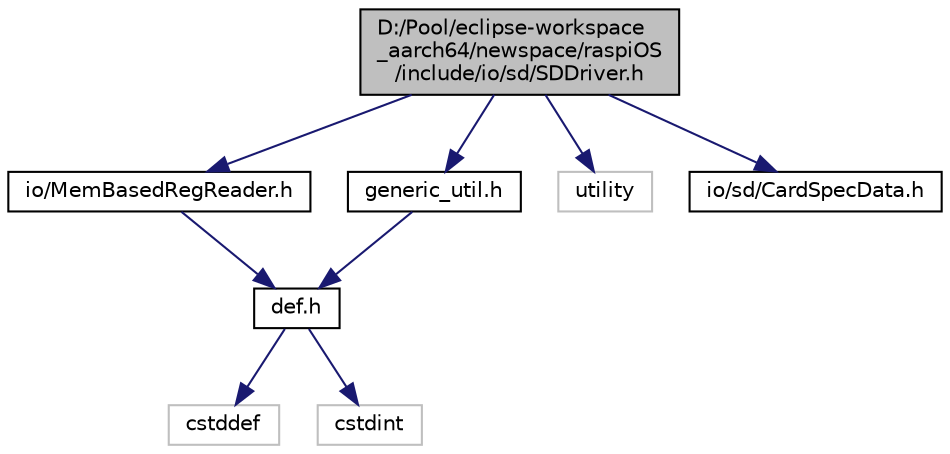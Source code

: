 digraph "D:/Pool/eclipse-workspace_aarch64/newspace/raspiOS/include/io/sd/SDDriver.h"
{
  edge [fontname="Helvetica",fontsize="10",labelfontname="Helvetica",labelfontsize="10"];
  node [fontname="Helvetica",fontsize="10",shape=record];
  Node1908 [label="D:/Pool/eclipse-workspace\l_aarch64/newspace/raspiOS\l/include/io/sd/SDDriver.h",height=0.2,width=0.4,color="black", fillcolor="grey75", style="filled", fontcolor="black"];
  Node1908 -> Node1909 [color="midnightblue",fontsize="10",style="solid",fontname="Helvetica"];
  Node1909 [label="io/MemBasedRegReader.h",height=0.2,width=0.4,color="black", fillcolor="white", style="filled",URL="$da/d46/_mem_based_reg_reader_8h.html"];
  Node1909 -> Node1910 [color="midnightblue",fontsize="10",style="solid",fontname="Helvetica"];
  Node1910 [label="def.h",height=0.2,width=0.4,color="black", fillcolor="white", style="filled",URL="$d4/da4/def_8h.html"];
  Node1910 -> Node1911 [color="midnightblue",fontsize="10",style="solid",fontname="Helvetica"];
  Node1911 [label="cstddef",height=0.2,width=0.4,color="grey75", fillcolor="white", style="filled"];
  Node1910 -> Node1912 [color="midnightblue",fontsize="10",style="solid",fontname="Helvetica"];
  Node1912 [label="cstdint",height=0.2,width=0.4,color="grey75", fillcolor="white", style="filled"];
  Node1908 -> Node1913 [color="midnightblue",fontsize="10",style="solid",fontname="Helvetica"];
  Node1913 [label="generic_util.h",height=0.2,width=0.4,color="black", fillcolor="white", style="filled",URL="$d6/d93/generic__util_8h.html"];
  Node1913 -> Node1910 [color="midnightblue",fontsize="10",style="solid",fontname="Helvetica"];
  Node1908 -> Node1914 [color="midnightblue",fontsize="10",style="solid",fontname="Helvetica"];
  Node1914 [label="utility",height=0.2,width=0.4,color="grey75", fillcolor="white", style="filled"];
  Node1908 -> Node1915 [color="midnightblue",fontsize="10",style="solid",fontname="Helvetica"];
  Node1915 [label="io/sd/CardSpecData.h",height=0.2,width=0.4,color="black", fillcolor="white", style="filled",URL="$d6/d4b/_card_spec_data_8h.html"];
}
